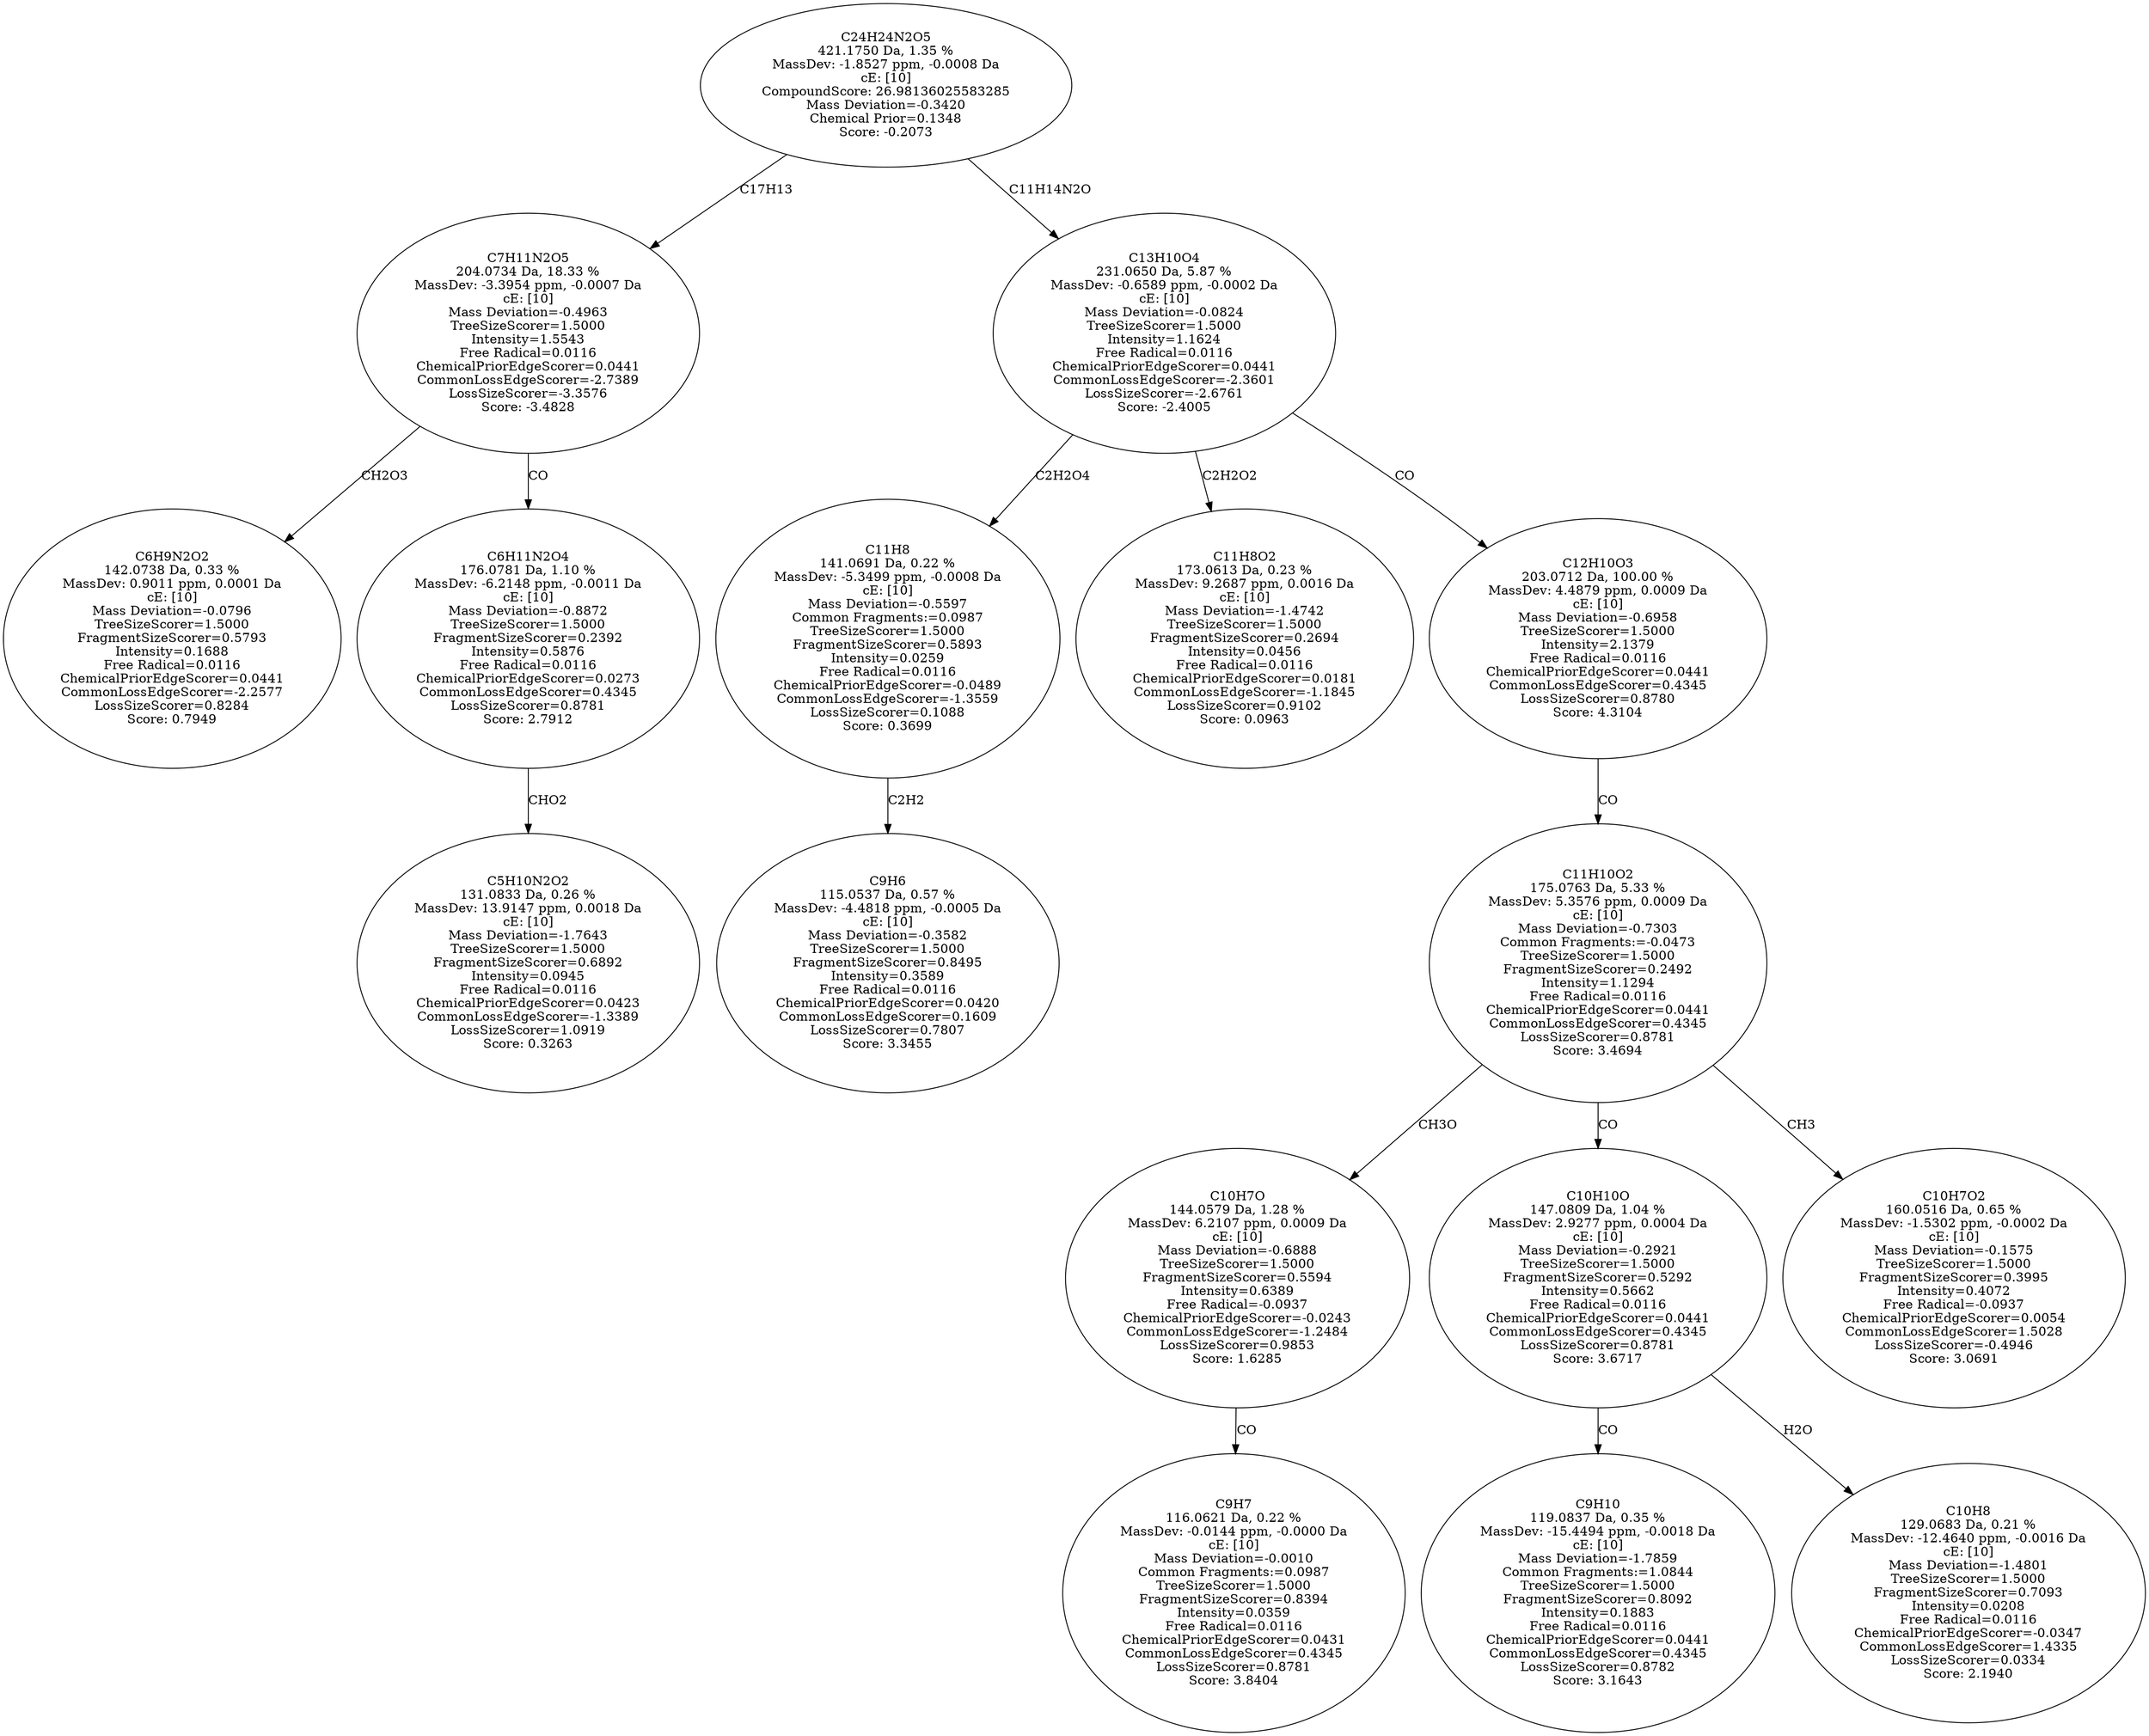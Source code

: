 strict digraph {
v1 [label="C6H9N2O2\n142.0738 Da, 0.33 %\nMassDev: 0.9011 ppm, 0.0001 Da\ncE: [10]\nMass Deviation=-0.0796\nTreeSizeScorer=1.5000\nFragmentSizeScorer=0.5793\nIntensity=0.1688\nFree Radical=0.0116\nChemicalPriorEdgeScorer=0.0441\nCommonLossEdgeScorer=-2.2577\nLossSizeScorer=0.8284\nScore: 0.7949"];
v2 [label="C5H10N2O2\n131.0833 Da, 0.26 %\nMassDev: 13.9147 ppm, 0.0018 Da\ncE: [10]\nMass Deviation=-1.7643\nTreeSizeScorer=1.5000\nFragmentSizeScorer=0.6892\nIntensity=0.0945\nFree Radical=0.0116\nChemicalPriorEdgeScorer=0.0423\nCommonLossEdgeScorer=-1.3389\nLossSizeScorer=1.0919\nScore: 0.3263"];
v3 [label="C6H11N2O4\n176.0781 Da, 1.10 %\nMassDev: -6.2148 ppm, -0.0011 Da\ncE: [10]\nMass Deviation=-0.8872\nTreeSizeScorer=1.5000\nFragmentSizeScorer=0.2392\nIntensity=0.5876\nFree Radical=0.0116\nChemicalPriorEdgeScorer=0.0273\nCommonLossEdgeScorer=0.4345\nLossSizeScorer=0.8781\nScore: 2.7912"];
v4 [label="C7H11N2O5\n204.0734 Da, 18.33 %\nMassDev: -3.3954 ppm, -0.0007 Da\ncE: [10]\nMass Deviation=-0.4963\nTreeSizeScorer=1.5000\nIntensity=1.5543\nFree Radical=0.0116\nChemicalPriorEdgeScorer=0.0441\nCommonLossEdgeScorer=-2.7389\nLossSizeScorer=-3.3576\nScore: -3.4828"];
v5 [label="C9H6\n115.0537 Da, 0.57 %\nMassDev: -4.4818 ppm, -0.0005 Da\ncE: [10]\nMass Deviation=-0.3582\nTreeSizeScorer=1.5000\nFragmentSizeScorer=0.8495\nIntensity=0.3589\nFree Radical=0.0116\nChemicalPriorEdgeScorer=0.0420\nCommonLossEdgeScorer=0.1609\nLossSizeScorer=0.7807\nScore: 3.3455"];
v6 [label="C11H8\n141.0691 Da, 0.22 %\nMassDev: -5.3499 ppm, -0.0008 Da\ncE: [10]\nMass Deviation=-0.5597\nCommon Fragments:=0.0987\nTreeSizeScorer=1.5000\nFragmentSizeScorer=0.5893\nIntensity=0.0259\nFree Radical=0.0116\nChemicalPriorEdgeScorer=-0.0489\nCommonLossEdgeScorer=-1.3559\nLossSizeScorer=0.1088\nScore: 0.3699"];
v7 [label="C11H8O2\n173.0613 Da, 0.23 %\nMassDev: 9.2687 ppm, 0.0016 Da\ncE: [10]\nMass Deviation=-1.4742\nTreeSizeScorer=1.5000\nFragmentSizeScorer=0.2694\nIntensity=0.0456\nFree Radical=0.0116\nChemicalPriorEdgeScorer=0.0181\nCommonLossEdgeScorer=-1.1845\nLossSizeScorer=0.9102\nScore: 0.0963"];
v8 [label="C9H7\n116.0621 Da, 0.22 %\nMassDev: -0.0144 ppm, -0.0000 Da\ncE: [10]\nMass Deviation=-0.0010\nCommon Fragments:=0.0987\nTreeSizeScorer=1.5000\nFragmentSizeScorer=0.8394\nIntensity=0.0359\nFree Radical=0.0116\nChemicalPriorEdgeScorer=0.0431\nCommonLossEdgeScorer=0.4345\nLossSizeScorer=0.8781\nScore: 3.8404"];
v9 [label="C10H7O\n144.0579 Da, 1.28 %\nMassDev: 6.2107 ppm, 0.0009 Da\ncE: [10]\nMass Deviation=-0.6888\nTreeSizeScorer=1.5000\nFragmentSizeScorer=0.5594\nIntensity=0.6389\nFree Radical=-0.0937\nChemicalPriorEdgeScorer=-0.0243\nCommonLossEdgeScorer=-1.2484\nLossSizeScorer=0.9853\nScore: 1.6285"];
v10 [label="C9H10\n119.0837 Da, 0.35 %\nMassDev: -15.4494 ppm, -0.0018 Da\ncE: [10]\nMass Deviation=-1.7859\nCommon Fragments:=1.0844\nTreeSizeScorer=1.5000\nFragmentSizeScorer=0.8092\nIntensity=0.1883\nFree Radical=0.0116\nChemicalPriorEdgeScorer=0.0441\nCommonLossEdgeScorer=0.4345\nLossSizeScorer=0.8782\nScore: 3.1643"];
v11 [label="C10H8\n129.0683 Da, 0.21 %\nMassDev: -12.4640 ppm, -0.0016 Da\ncE: [10]\nMass Deviation=-1.4801\nTreeSizeScorer=1.5000\nFragmentSizeScorer=0.7093\nIntensity=0.0208\nFree Radical=0.0116\nChemicalPriorEdgeScorer=-0.0347\nCommonLossEdgeScorer=1.4335\nLossSizeScorer=0.0334\nScore: 2.1940"];
v12 [label="C10H10O\n147.0809 Da, 1.04 %\nMassDev: 2.9277 ppm, 0.0004 Da\ncE: [10]\nMass Deviation=-0.2921\nTreeSizeScorer=1.5000\nFragmentSizeScorer=0.5292\nIntensity=0.5662\nFree Radical=0.0116\nChemicalPriorEdgeScorer=0.0441\nCommonLossEdgeScorer=0.4345\nLossSizeScorer=0.8781\nScore: 3.6717"];
v13 [label="C10H7O2\n160.0516 Da, 0.65 %\nMassDev: -1.5302 ppm, -0.0002 Da\ncE: [10]\nMass Deviation=-0.1575\nTreeSizeScorer=1.5000\nFragmentSizeScorer=0.3995\nIntensity=0.4072\nFree Radical=-0.0937\nChemicalPriorEdgeScorer=0.0054\nCommonLossEdgeScorer=1.5028\nLossSizeScorer=-0.4946\nScore: 3.0691"];
v14 [label="C11H10O2\n175.0763 Da, 5.33 %\nMassDev: 5.3576 ppm, 0.0009 Da\ncE: [10]\nMass Deviation=-0.7303\nCommon Fragments:=-0.0473\nTreeSizeScorer=1.5000\nFragmentSizeScorer=0.2492\nIntensity=1.1294\nFree Radical=0.0116\nChemicalPriorEdgeScorer=0.0441\nCommonLossEdgeScorer=0.4345\nLossSizeScorer=0.8781\nScore: 3.4694"];
v15 [label="C12H10O3\n203.0712 Da, 100.00 %\nMassDev: 4.4879 ppm, 0.0009 Da\ncE: [10]\nMass Deviation=-0.6958\nTreeSizeScorer=1.5000\nIntensity=2.1379\nFree Radical=0.0116\nChemicalPriorEdgeScorer=0.0441\nCommonLossEdgeScorer=0.4345\nLossSizeScorer=0.8780\nScore: 4.3104"];
v16 [label="C13H10O4\n231.0650 Da, 5.87 %\nMassDev: -0.6589 ppm, -0.0002 Da\ncE: [10]\nMass Deviation=-0.0824\nTreeSizeScorer=1.5000\nIntensity=1.1624\nFree Radical=0.0116\nChemicalPriorEdgeScorer=0.0441\nCommonLossEdgeScorer=-2.3601\nLossSizeScorer=-2.6761\nScore: -2.4005"];
v17 [label="C24H24N2O5\n421.1750 Da, 1.35 %\nMassDev: -1.8527 ppm, -0.0008 Da\ncE: [10]\nCompoundScore: 26.98136025583285\nMass Deviation=-0.3420\nChemical Prior=0.1348\nScore: -0.2073"];
v4 -> v1 [label="CH2O3"];
v3 -> v2 [label="CHO2"];
v4 -> v3 [label="CO"];
v17 -> v4 [label="C17H13"];
v6 -> v5 [label="C2H2"];
v16 -> v6 [label="C2H2O4"];
v16 -> v7 [label="C2H2O2"];
v9 -> v8 [label="CO"];
v14 -> v9 [label="CH3O"];
v12 -> v10 [label="CO"];
v12 -> v11 [label="H2O"];
v14 -> v12 [label="CO"];
v14 -> v13 [label="CH3"];
v15 -> v14 [label="CO"];
v16 -> v15 [label="CO"];
v17 -> v16 [label="C11H14N2O"];
}